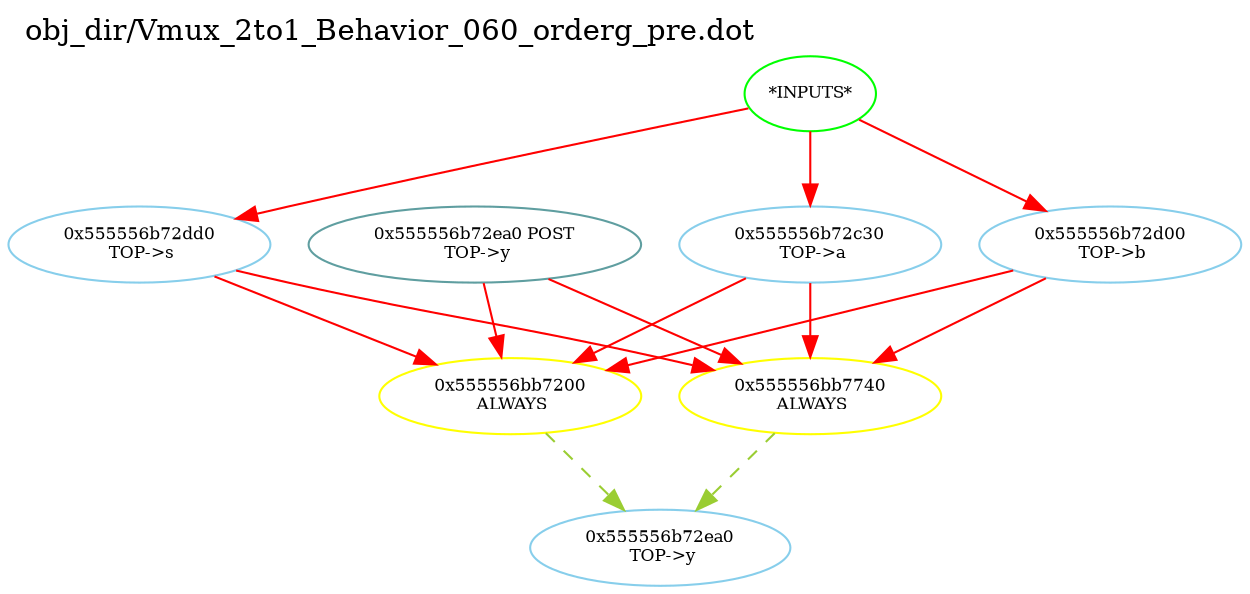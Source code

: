 digraph v3graph {
	graph	[label="obj_dir/Vmux_2to1_Behavior_060_orderg_pre.dot",
		 labelloc=t, labeljust=l,
		 //size="7.5,10",
		 rankdir=TB];
	n0	[fontsize=8 label="*INPUTS*", color=green];
	n0x555556b62690_1	[fontsize=8 label="0x555556b72c30\n TOP->a", color=skyblue];
	n0x555556b62690_2	[fontsize=8 label="0x555556b72d00\n TOP->b", color=skyblue];
	n0x555556b62690_3	[fontsize=8 label="0x555556b72dd0\n TOP->s", color=skyblue];
	n0x555556b62690_4	[fontsize=8 label="0x555556bb7200\n ALWAYS", color=yellow];
	n0x555556b62690_5	[fontsize=8 label="0x555556b72ea0\n TOP->y", color=skyblue];
	n0x555556b62690_6	[fontsize=8 label="0x555556b72ea0 POST\n TOP->y", color=CadetBlue];
	n0x555556b62690_7	[fontsize=8 label="0x555556bb7740\n ALWAYS", color=yellow];
	n0 -> n0x555556b62690_1 [fontsize=8 label="" weight=1 color=red];
	n0 -> n0x555556b62690_2 [fontsize=8 label="" weight=1 color=red];
	n0 -> n0x555556b62690_3 [fontsize=8 label="" weight=1 color=red];
	n0x555556b62690_1 -> n0x555556b62690_4 [fontsize=8 label="" weight=8 color=red];
	n0x555556b62690_1 -> n0x555556b62690_7 [fontsize=8 label="" weight=8 color=red];
	n0x555556b62690_2 -> n0x555556b62690_4 [fontsize=8 label="" weight=8 color=red];
	n0x555556b62690_2 -> n0x555556b62690_7 [fontsize=8 label="" weight=8 color=red];
	n0x555556b62690_3 -> n0x555556b62690_4 [fontsize=8 label="" weight=8 color=red];
	n0x555556b62690_3 -> n0x555556b62690_7 [fontsize=8 label="" weight=8 color=red];
	n0x555556b62690_4 -> n0x555556b62690_5 [fontsize=8 label="" weight=1 color=yellowGreen style=dashed];
	n0x555556b62690_6 -> n0x555556b62690_4 [fontsize=8 label="" weight=2 color=red];
	n0x555556b62690_6 -> n0x555556b62690_7 [fontsize=8 label="" weight=2 color=red];
	n0x555556b62690_7 -> n0x555556b62690_5 [fontsize=8 label="" weight=1 color=yellowGreen style=dashed];
}
